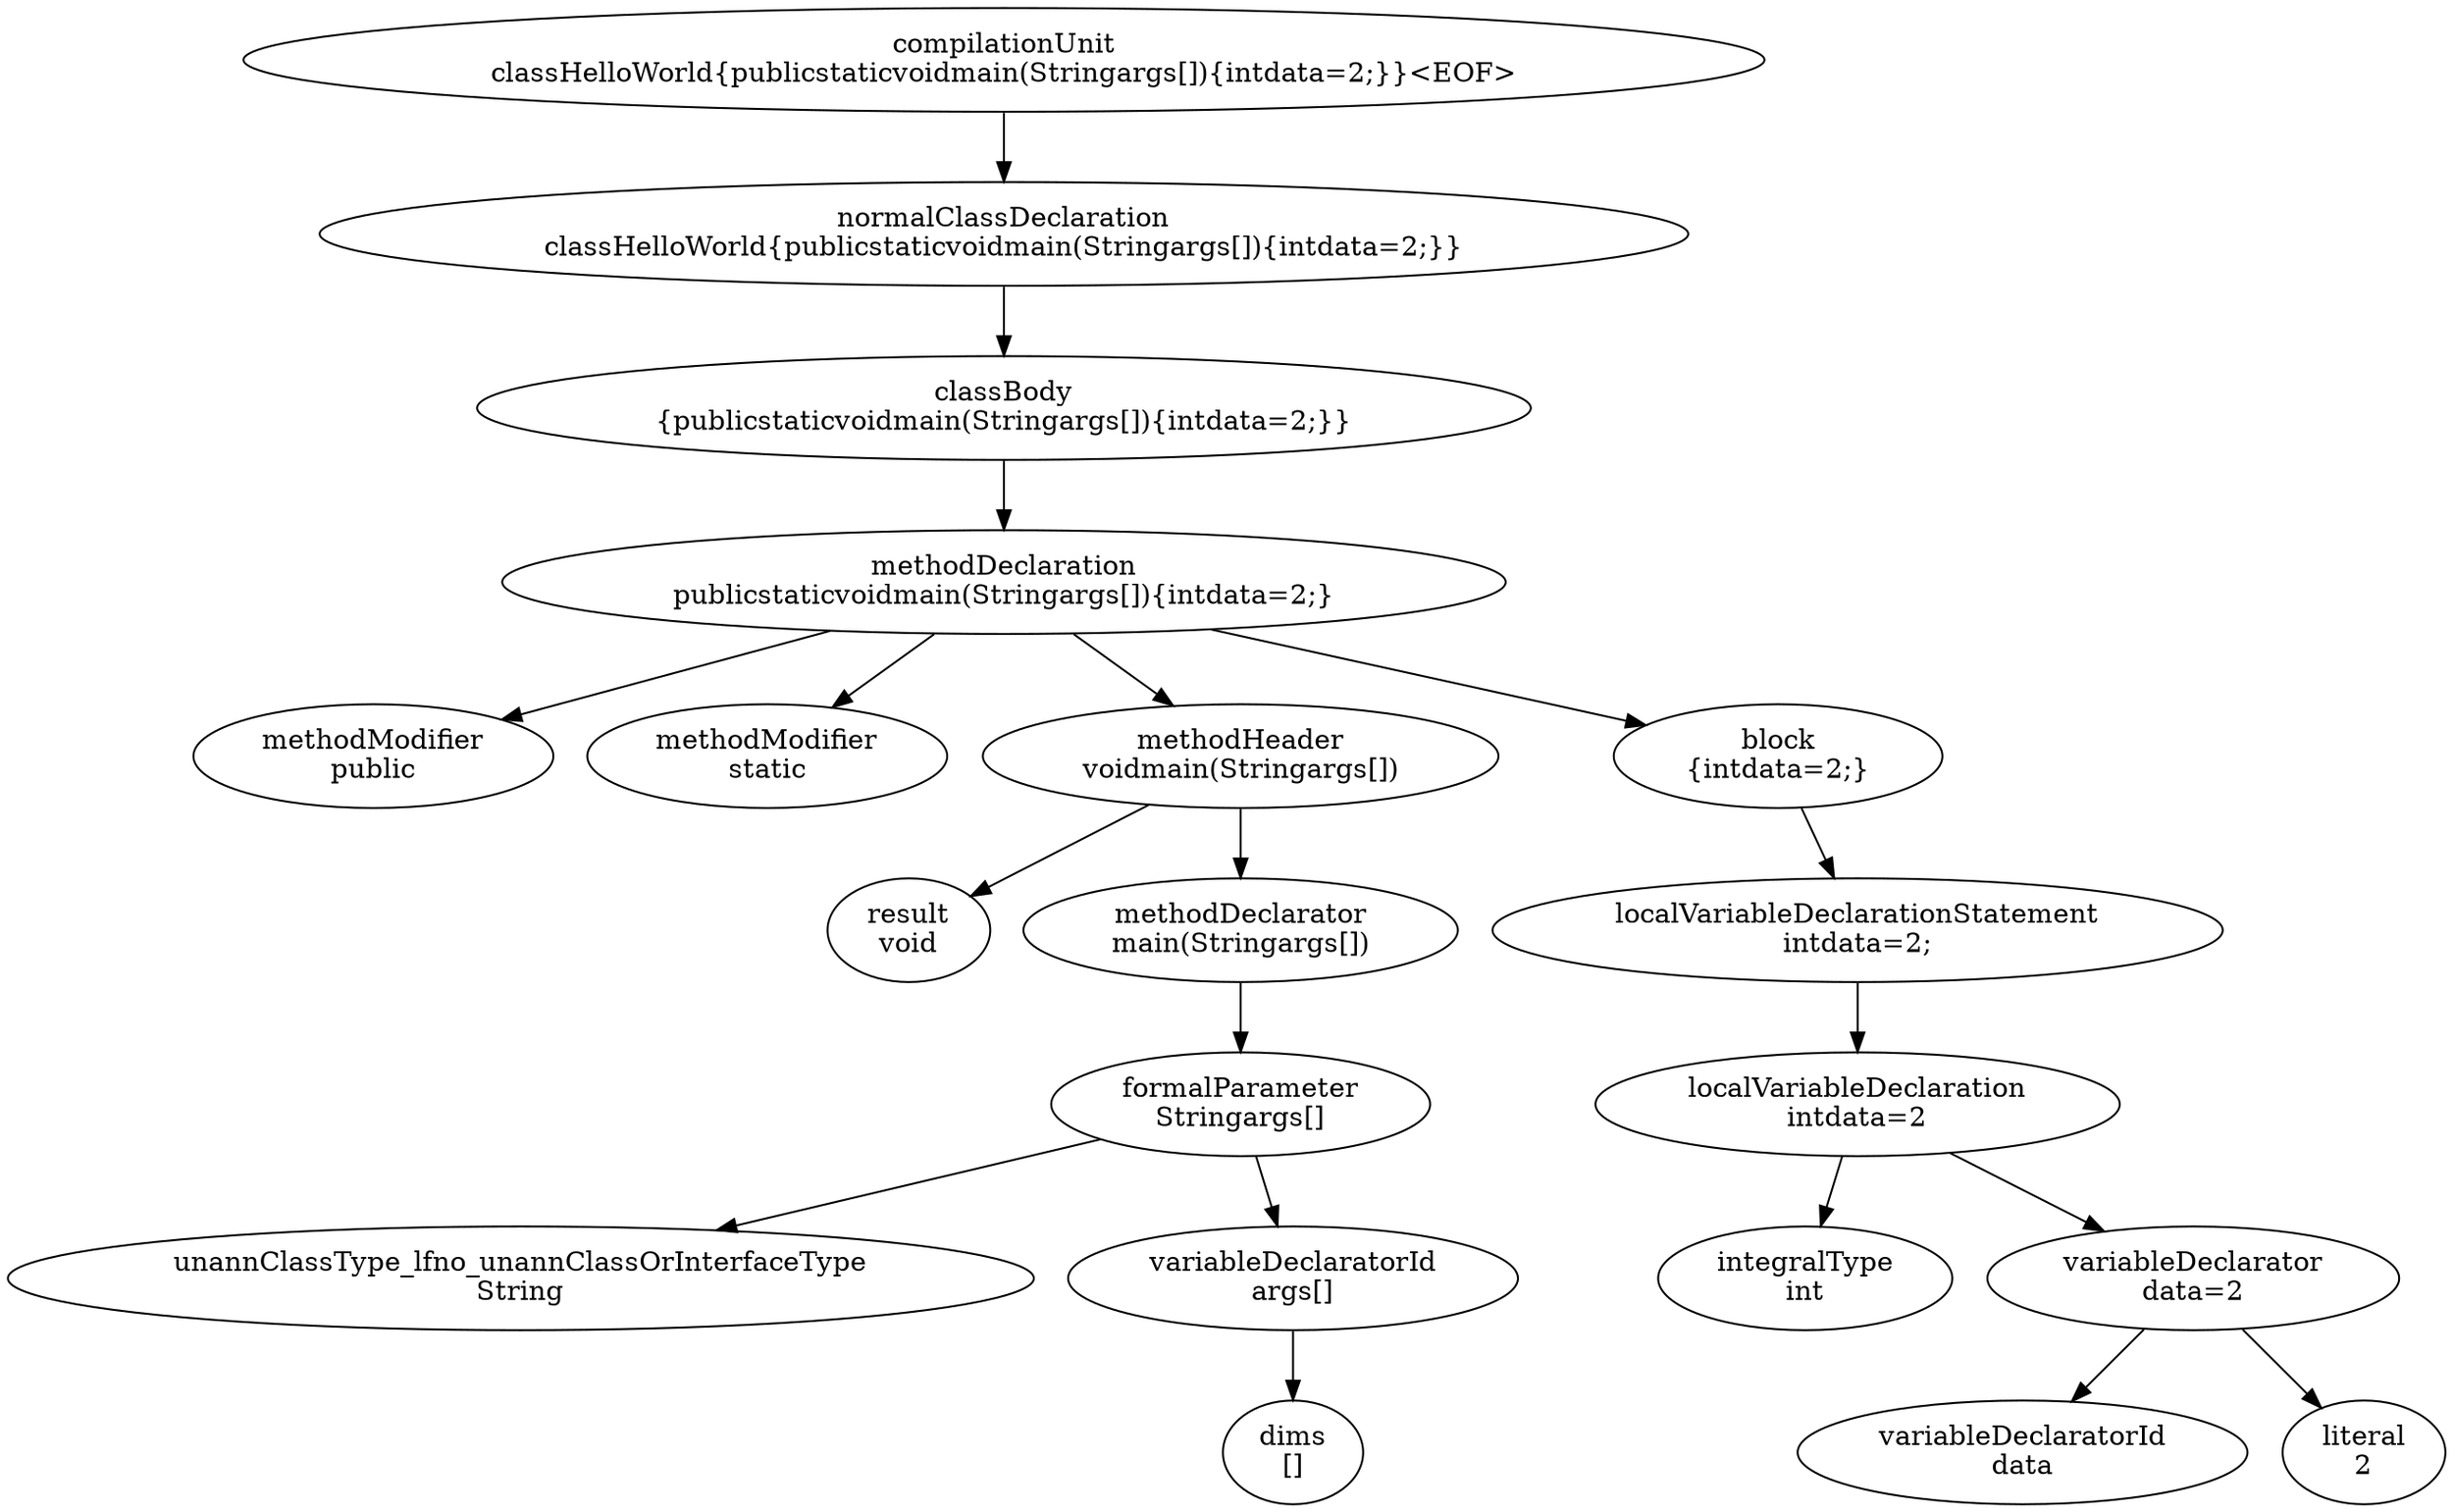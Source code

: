 digraph G {
00[label="compilationUnit\n classHelloWorld{publicstaticvoidmain(Stringargs[]){intdata=2;}}<EOF> "]
11[label="normalClassDeclaration\n classHelloWorld{publicstaticvoidmain(Stringargs[]){intdata=2;}} "]
22[label="classBody\n {publicstaticvoidmain(Stringargs[]){intdata=2;}} "]
33[label="methodDeclaration\n publicstaticvoidmain(Stringargs[]){intdata=2;} "]
44[label="methodModifier\n public "]
45[label="methodModifier\n static "]
46[label="methodHeader\n voidmain(Stringargs[]) "]
57[label="result\n void "]
58[label="methodDeclarator\n main(Stringargs[]) "]
69[label="formalParameter\n Stringargs[] "]
710[label="unannClassType_lfno_unannClassOrInterfaceType\n String "]
711[label="variableDeclaratorId\n args[] "]
812[label="dims\n [] "]
413[label="block\n {intdata=2;} "]
514[label="localVariableDeclarationStatement\n intdata=2; "]
615[label="localVariableDeclaration\n intdata=2 "]
716[label="integralType\n int "]
717[label="variableDeclarator\n data=2 "]
818[label="variableDeclaratorId\n data "]
819[label="literal\n 2 "]
00->11
11->22
22->33
33->44
33->45
33->46
46->57
46->58
58->69
69->710
69->711
711->812
33->413
413->514
514->615
615->716
615->717
717->818
717->819
}
